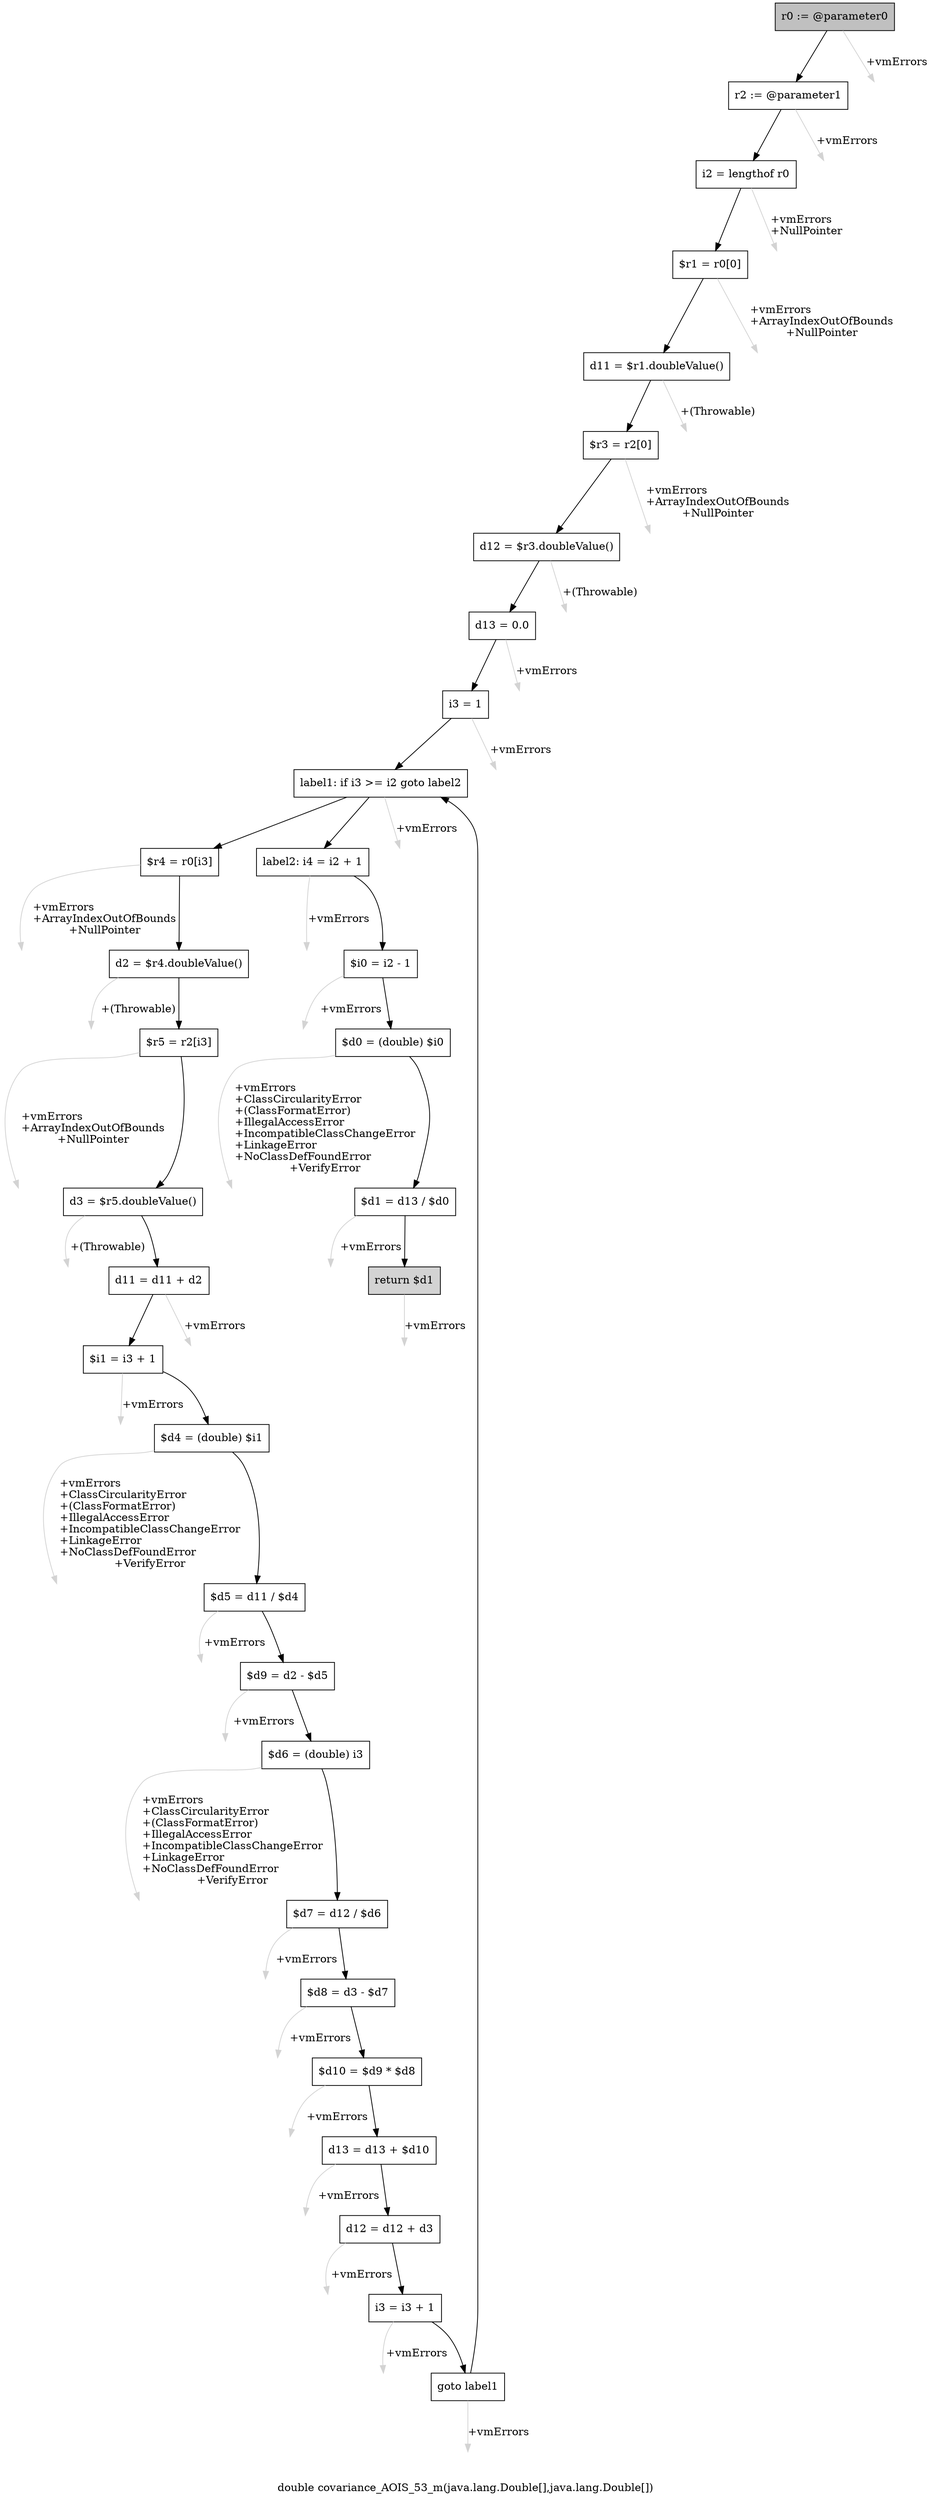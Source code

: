 digraph "double covariance_AOIS_53_m(java.lang.Double[],java.lang.Double[])" {
    label="double covariance_AOIS_53_m(java.lang.Double[],java.lang.Double[])";
    node [shape=box];
    "0" [style=filled,fillcolor=gray,label="r0 := @parameter0",];
    "1" [label="r2 := @parameter1",];
    "0"->"1" [color=black,];
    "32" [style=invis,label="Esc",];
    "0"->"32" [color=lightgray,label="\l+vmErrors",];
    "2" [label="i2 = lengthof r0",];
    "1"->"2" [color=black,];
    "33" [style=invis,label="Esc",];
    "1"->"33" [color=lightgray,label="\l+vmErrors",];
    "3" [label="$r1 = r0[0]",];
    "2"->"3" [color=black,];
    "34" [style=invis,label="Esc",];
    "2"->"34" [color=lightgray,label="\l+vmErrors\l+NullPointer",];
    "4" [label="d11 = $r1.doubleValue()",];
    "3"->"4" [color=black,];
    "35" [style=invis,label="Esc",];
    "3"->"35" [color=lightgray,label="\l+vmErrors\l+ArrayIndexOutOfBounds\l+NullPointer",];
    "5" [label="$r3 = r2[0]",];
    "4"->"5" [color=black,];
    "36" [style=invis,label="Esc",];
    "4"->"36" [color=lightgray,label="\l+(Throwable)",];
    "6" [label="d12 = $r3.doubleValue()",];
    "5"->"6" [color=black,];
    "37" [style=invis,label="Esc",];
    "5"->"37" [color=lightgray,label="\l+vmErrors\l+ArrayIndexOutOfBounds\l+NullPointer",];
    "7" [label="d13 = 0.0",];
    "6"->"7" [color=black,];
    "38" [style=invis,label="Esc",];
    "6"->"38" [color=lightgray,label="\l+(Throwable)",];
    "8" [label="i3 = 1",];
    "7"->"8" [color=black,];
    "39" [style=invis,label="Esc",];
    "7"->"39" [color=lightgray,label="\l+vmErrors",];
    "9" [label="label1: if i3 >= i2 goto label2",];
    "8"->"9" [color=black,];
    "40" [style=invis,label="Esc",];
    "8"->"40" [color=lightgray,label="\l+vmErrors",];
    "10" [label="$r4 = r0[i3]",];
    "9"->"10" [color=black,];
    "27" [label="label2: i4 = i2 + 1",];
    "9"->"27" [color=black,];
    "41" [style=invis,label="Esc",];
    "9"->"41" [color=lightgray,label="\l+vmErrors",];
    "11" [label="d2 = $r4.doubleValue()",];
    "10"->"11" [color=black,];
    "42" [style=invis,label="Esc",];
    "10"->"42" [color=lightgray,label="\l+vmErrors\l+ArrayIndexOutOfBounds\l+NullPointer",];
    "12" [label="$r5 = r2[i3]",];
    "11"->"12" [color=black,];
    "43" [style=invis,label="Esc",];
    "11"->"43" [color=lightgray,label="\l+(Throwable)",];
    "13" [label="d3 = $r5.doubleValue()",];
    "12"->"13" [color=black,];
    "44" [style=invis,label="Esc",];
    "12"->"44" [color=lightgray,label="\l+vmErrors\l+ArrayIndexOutOfBounds\l+NullPointer",];
    "14" [label="d11 = d11 + d2",];
    "13"->"14" [color=black,];
    "45" [style=invis,label="Esc",];
    "13"->"45" [color=lightgray,label="\l+(Throwable)",];
    "15" [label="$i1 = i3 + 1",];
    "14"->"15" [color=black,];
    "46" [style=invis,label="Esc",];
    "14"->"46" [color=lightgray,label="\l+vmErrors",];
    "16" [label="$d4 = (double) $i1",];
    "15"->"16" [color=black,];
    "47" [style=invis,label="Esc",];
    "15"->"47" [color=lightgray,label="\l+vmErrors",];
    "17" [label="$d5 = d11 / $d4",];
    "16"->"17" [color=black,];
    "48" [style=invis,label="Esc",];
    "16"->"48" [color=lightgray,label="\l+vmErrors\l+ClassCircularityError\l+(ClassFormatError)\l+IllegalAccessError\l+IncompatibleClassChangeError\l+LinkageError\l+NoClassDefFoundError\l+VerifyError",];
    "18" [label="$d9 = d2 - $d5",];
    "17"->"18" [color=black,];
    "49" [style=invis,label="Esc",];
    "17"->"49" [color=lightgray,label="\l+vmErrors",];
    "19" [label="$d6 = (double) i3",];
    "18"->"19" [color=black,];
    "50" [style=invis,label="Esc",];
    "18"->"50" [color=lightgray,label="\l+vmErrors",];
    "20" [label="$d7 = d12 / $d6",];
    "19"->"20" [color=black,];
    "51" [style=invis,label="Esc",];
    "19"->"51" [color=lightgray,label="\l+vmErrors\l+ClassCircularityError\l+(ClassFormatError)\l+IllegalAccessError\l+IncompatibleClassChangeError\l+LinkageError\l+NoClassDefFoundError\l+VerifyError",];
    "21" [label="$d8 = d3 - $d7",];
    "20"->"21" [color=black,];
    "52" [style=invis,label="Esc",];
    "20"->"52" [color=lightgray,label="\l+vmErrors",];
    "22" [label="$d10 = $d9 * $d8",];
    "21"->"22" [color=black,];
    "53" [style=invis,label="Esc",];
    "21"->"53" [color=lightgray,label="\l+vmErrors",];
    "23" [label="d13 = d13 + $d10",];
    "22"->"23" [color=black,];
    "54" [style=invis,label="Esc",];
    "22"->"54" [color=lightgray,label="\l+vmErrors",];
    "24" [label="d12 = d12 + d3",];
    "23"->"24" [color=black,];
    "55" [style=invis,label="Esc",];
    "23"->"55" [color=lightgray,label="\l+vmErrors",];
    "25" [label="i3 = i3 + 1",];
    "24"->"25" [color=black,];
    "56" [style=invis,label="Esc",];
    "24"->"56" [color=lightgray,label="\l+vmErrors",];
    "26" [label="goto label1",];
    "25"->"26" [color=black,];
    "57" [style=invis,label="Esc",];
    "25"->"57" [color=lightgray,label="\l+vmErrors",];
    "26"->"9" [color=black,];
    "58" [style=invis,label="Esc",];
    "26"->"58" [color=lightgray,label="\l+vmErrors",];
    "28" [label="$i0 = i2 - 1",];
    "27"->"28" [color=black,];
    "59" [style=invis,label="Esc",];
    "27"->"59" [color=lightgray,label="\l+vmErrors",];
    "29" [label="$d0 = (double) $i0",];
    "28"->"29" [color=black,];
    "60" [style=invis,label="Esc",];
    "28"->"60" [color=lightgray,label="\l+vmErrors",];
    "30" [label="$d1 = d13 / $d0",];
    "29"->"30" [color=black,];
    "61" [style=invis,label="Esc",];
    "29"->"61" [color=lightgray,label="\l+vmErrors\l+ClassCircularityError\l+(ClassFormatError)\l+IllegalAccessError\l+IncompatibleClassChangeError\l+LinkageError\l+NoClassDefFoundError\l+VerifyError",];
    "31" [style=filled,fillcolor=lightgray,label="return $d1",];
    "30"->"31" [color=black,];
    "62" [style=invis,label="Esc",];
    "30"->"62" [color=lightgray,label="\l+vmErrors",];
    "63" [style=invis,label="Esc",];
    "31"->"63" [color=lightgray,label="\l+vmErrors",];
}
